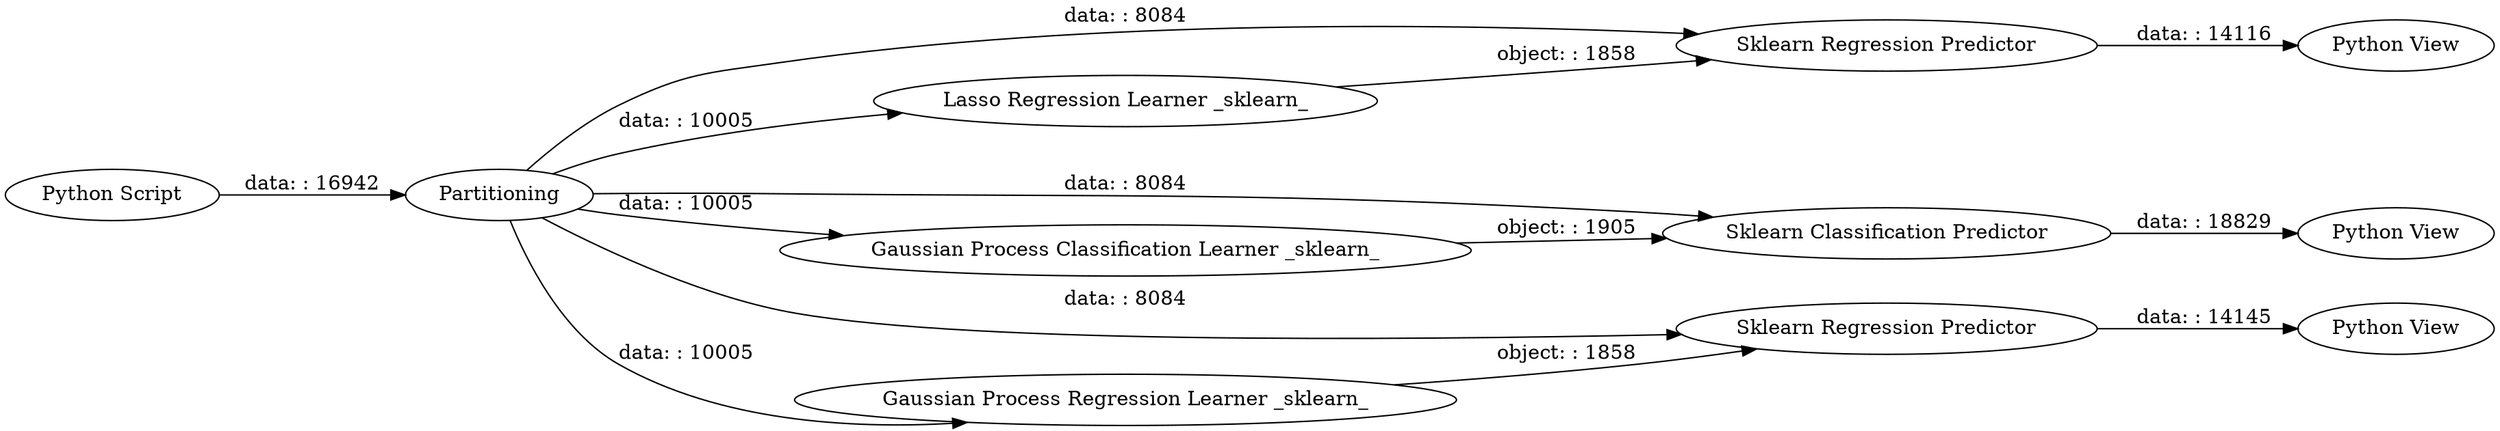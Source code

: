 digraph {
	"-1734040541205032993_63" [label="Sklearn Classification Predictor"]
	"-1734040541205032993_43" [label=Partitioning]
	"-1734040541205032993_61" [label="Sklearn Regression Predictor"]
	"-1734040541205032993_60" [label="Lasso Regression Learner _sklearn_"]
	"-1734040541205032993_67" [label="Python View"]
	"-1734040541205032993_54" [label="Python View"]
	"-1734040541205032993_46" [label="Python View"]
	"-1734040541205032993_65" [label="Gaussian Process Classification Learner _sklearn_"]
	"-1734040541205032993_62" [label="Sklearn Regression Predictor"]
	"-1734040541205032993_59" [label="Gaussian Process Regression Learner _sklearn_"]
	"-1734040541205032993_44" [label="Python Script"]
	"-1734040541205032993_63" -> "-1734040541205032993_54" [label="data: : 18829"]
	"-1734040541205032993_43" -> "-1734040541205032993_60" [label="data: : 10005"]
	"-1734040541205032993_59" -> "-1734040541205032993_62" [label="object: : 1858"]
	"-1734040541205032993_44" -> "-1734040541205032993_43" [label="data: : 16942"]
	"-1734040541205032993_43" -> "-1734040541205032993_65" [label="data: : 10005"]
	"-1734040541205032993_43" -> "-1734040541205032993_63" [label="data: : 8084"]
	"-1734040541205032993_61" -> "-1734040541205032993_67" [label="data: : 14116"]
	"-1734040541205032993_43" -> "-1734040541205032993_59" [label="data: : 10005"]
	"-1734040541205032993_65" -> "-1734040541205032993_63" [label="object: : 1905"]
	"-1734040541205032993_43" -> "-1734040541205032993_62" [label="data: : 8084"]
	"-1734040541205032993_60" -> "-1734040541205032993_61" [label="object: : 1858"]
	"-1734040541205032993_43" -> "-1734040541205032993_61" [label="data: : 8084"]
	"-1734040541205032993_62" -> "-1734040541205032993_46" [label="data: : 14145"]
	rankdir=LR
}

